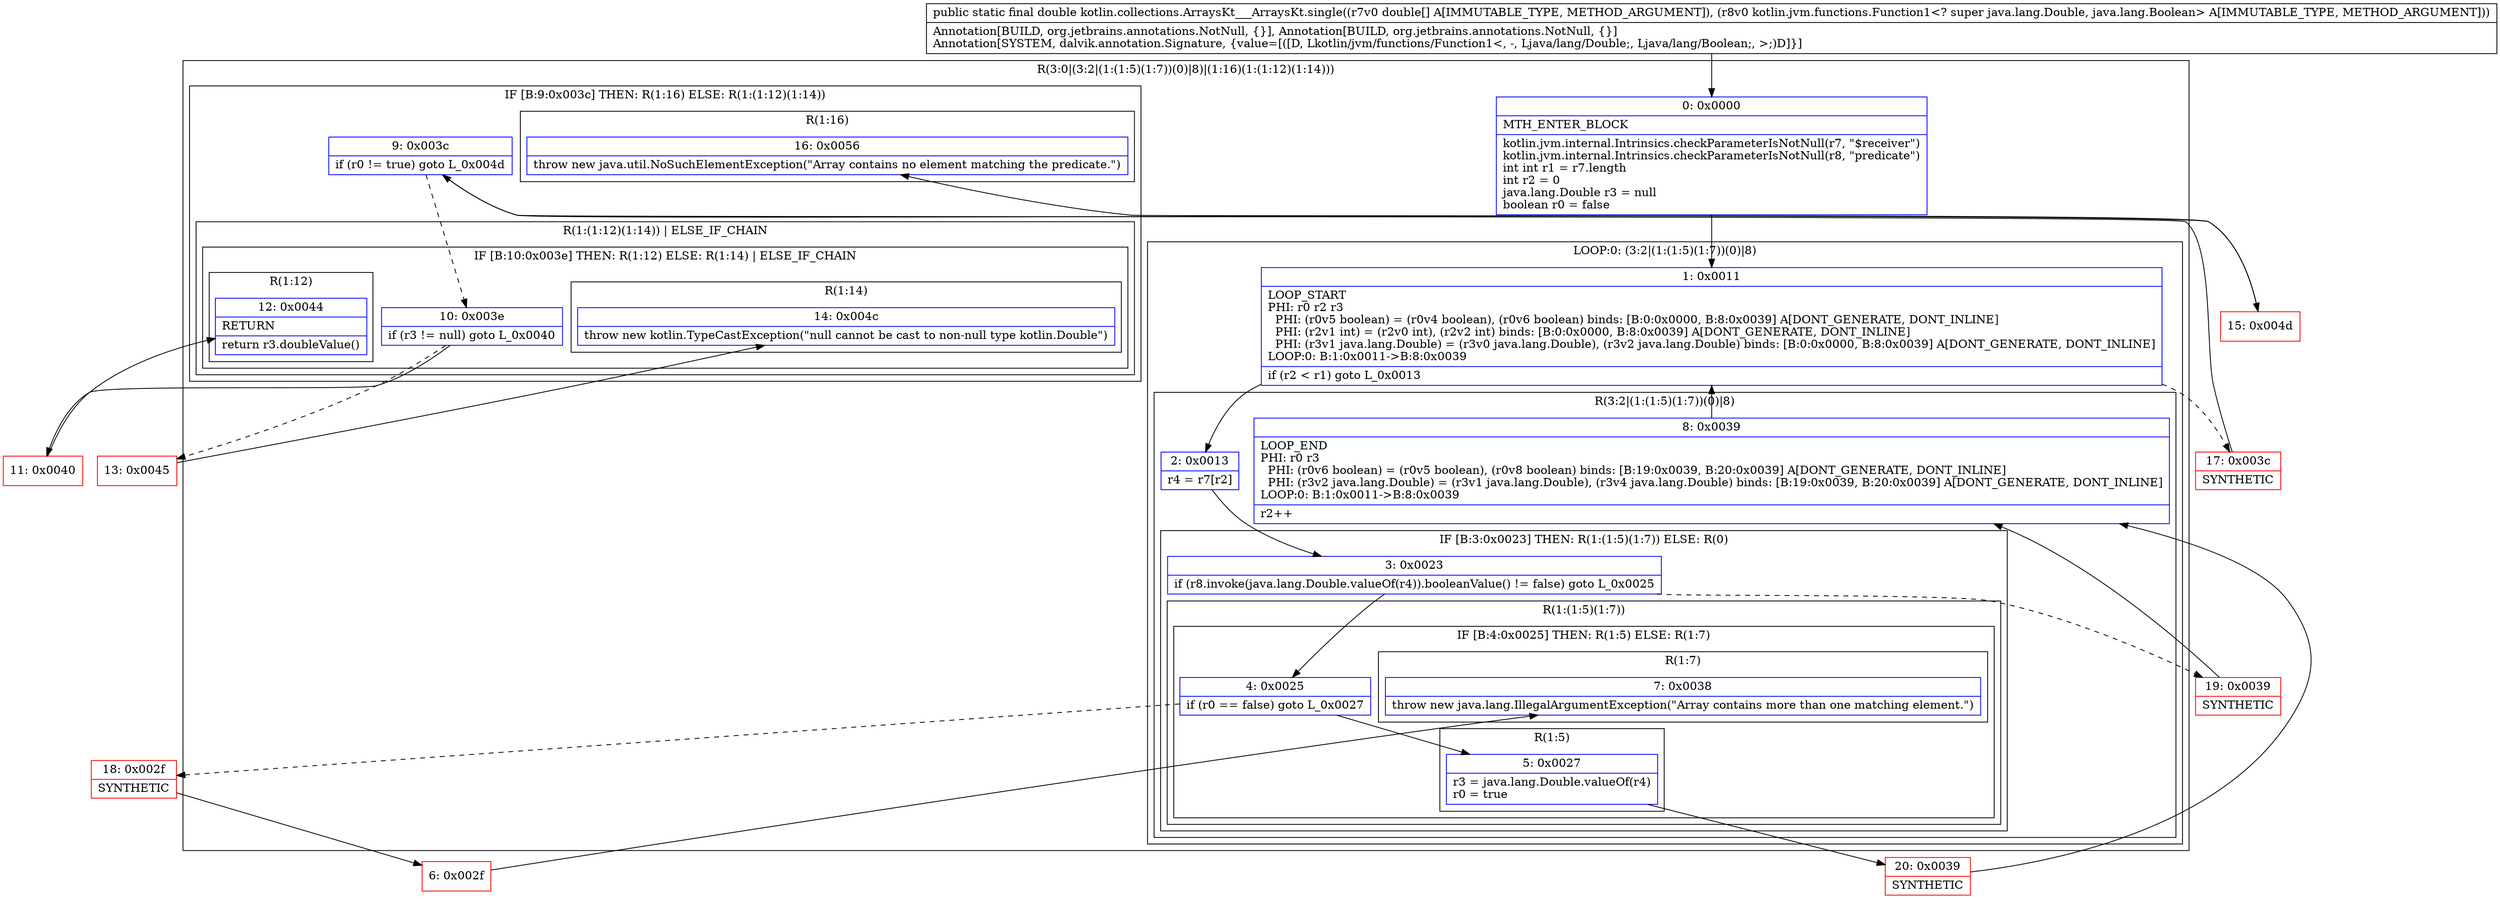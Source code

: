 digraph "CFG forkotlin.collections.ArraysKt___ArraysKt.single([DLkotlin\/jvm\/functions\/Function1;)D" {
subgraph cluster_Region_2096020945 {
label = "R(3:0|(3:2|(1:(1:5)(1:7))(0)|8)|(1:16)(1:(1:12)(1:14)))";
node [shape=record,color=blue];
Node_0 [shape=record,label="{0\:\ 0x0000|MTH_ENTER_BLOCK\l|kotlin.jvm.internal.Intrinsics.checkParameterIsNotNull(r7, \"$receiver\")\lkotlin.jvm.internal.Intrinsics.checkParameterIsNotNull(r8, \"predicate\")\lint int r1 = r7.length\lint r2 = 0\ljava.lang.Double r3 = null\lboolean r0 = false\l}"];
subgraph cluster_LoopRegion_1285441039 {
label = "LOOP:0: (3:2|(1:(1:5)(1:7))(0)|8)";
node [shape=record,color=blue];
Node_1 [shape=record,label="{1\:\ 0x0011|LOOP_START\lPHI: r0 r2 r3 \l  PHI: (r0v5 boolean) = (r0v4 boolean), (r0v6 boolean) binds: [B:0:0x0000, B:8:0x0039] A[DONT_GENERATE, DONT_INLINE]\l  PHI: (r2v1 int) = (r2v0 int), (r2v2 int) binds: [B:0:0x0000, B:8:0x0039] A[DONT_GENERATE, DONT_INLINE]\l  PHI: (r3v1 java.lang.Double) = (r3v0 java.lang.Double), (r3v2 java.lang.Double) binds: [B:0:0x0000, B:8:0x0039] A[DONT_GENERATE, DONT_INLINE]\lLOOP:0: B:1:0x0011\-\>B:8:0x0039\l|if (r2 \< r1) goto L_0x0013\l}"];
subgraph cluster_Region_310169576 {
label = "R(3:2|(1:(1:5)(1:7))(0)|8)";
node [shape=record,color=blue];
Node_2 [shape=record,label="{2\:\ 0x0013|r4 = r7[r2]\l}"];
subgraph cluster_IfRegion_130332496 {
label = "IF [B:3:0x0023] THEN: R(1:(1:5)(1:7)) ELSE: R(0)";
node [shape=record,color=blue];
Node_3 [shape=record,label="{3\:\ 0x0023|if (r8.invoke(java.lang.Double.valueOf(r4)).booleanValue() != false) goto L_0x0025\l}"];
subgraph cluster_Region_339960667 {
label = "R(1:(1:5)(1:7))";
node [shape=record,color=blue];
subgraph cluster_IfRegion_1420540986 {
label = "IF [B:4:0x0025] THEN: R(1:5) ELSE: R(1:7)";
node [shape=record,color=blue];
Node_4 [shape=record,label="{4\:\ 0x0025|if (r0 == false) goto L_0x0027\l}"];
subgraph cluster_Region_2102047383 {
label = "R(1:5)";
node [shape=record,color=blue];
Node_5 [shape=record,label="{5\:\ 0x0027|r3 = java.lang.Double.valueOf(r4)\lr0 = true\l}"];
}
subgraph cluster_Region_689722164 {
label = "R(1:7)";
node [shape=record,color=blue];
Node_7 [shape=record,label="{7\:\ 0x0038|throw new java.lang.IllegalArgumentException(\"Array contains more than one matching element.\")\l}"];
}
}
}
subgraph cluster_Region_386713126 {
label = "R(0)";
node [shape=record,color=blue];
}
}
Node_8 [shape=record,label="{8\:\ 0x0039|LOOP_END\lPHI: r0 r3 \l  PHI: (r0v6 boolean) = (r0v5 boolean), (r0v8 boolean) binds: [B:19:0x0039, B:20:0x0039] A[DONT_GENERATE, DONT_INLINE]\l  PHI: (r3v2 java.lang.Double) = (r3v1 java.lang.Double), (r3v4 java.lang.Double) binds: [B:19:0x0039, B:20:0x0039] A[DONT_GENERATE, DONT_INLINE]\lLOOP:0: B:1:0x0011\-\>B:8:0x0039\l|r2++\l}"];
}
}
subgraph cluster_IfRegion_2094883378 {
label = "IF [B:9:0x003c] THEN: R(1:16) ELSE: R(1:(1:12)(1:14))";
node [shape=record,color=blue];
Node_9 [shape=record,label="{9\:\ 0x003c|if (r0 != true) goto L_0x004d\l}"];
subgraph cluster_Region_894475680 {
label = "R(1:16)";
node [shape=record,color=blue];
Node_16 [shape=record,label="{16\:\ 0x0056|throw new java.util.NoSuchElementException(\"Array contains no element matching the predicate.\")\l}"];
}
subgraph cluster_Region_981887466 {
label = "R(1:(1:12)(1:14)) | ELSE_IF_CHAIN\l";
node [shape=record,color=blue];
subgraph cluster_IfRegion_701830280 {
label = "IF [B:10:0x003e] THEN: R(1:12) ELSE: R(1:14) | ELSE_IF_CHAIN\l";
node [shape=record,color=blue];
Node_10 [shape=record,label="{10\:\ 0x003e|if (r3 != null) goto L_0x0040\l}"];
subgraph cluster_Region_542909526 {
label = "R(1:12)";
node [shape=record,color=blue];
Node_12 [shape=record,label="{12\:\ 0x0044|RETURN\l|return r3.doubleValue()\l}"];
}
subgraph cluster_Region_1908938877 {
label = "R(1:14)";
node [shape=record,color=blue];
Node_14 [shape=record,label="{14\:\ 0x004c|throw new kotlin.TypeCastException(\"null cannot be cast to non\-null type kotlin.Double\")\l}"];
}
}
}
}
}
Node_6 [shape=record,color=red,label="{6\:\ 0x002f}"];
Node_11 [shape=record,color=red,label="{11\:\ 0x0040}"];
Node_13 [shape=record,color=red,label="{13\:\ 0x0045}"];
Node_15 [shape=record,color=red,label="{15\:\ 0x004d}"];
Node_17 [shape=record,color=red,label="{17\:\ 0x003c|SYNTHETIC\l}"];
Node_18 [shape=record,color=red,label="{18\:\ 0x002f|SYNTHETIC\l}"];
Node_19 [shape=record,color=red,label="{19\:\ 0x0039|SYNTHETIC\l}"];
Node_20 [shape=record,color=red,label="{20\:\ 0x0039|SYNTHETIC\l}"];
MethodNode[shape=record,label="{public static final double kotlin.collections.ArraysKt___ArraysKt.single((r7v0 double[] A[IMMUTABLE_TYPE, METHOD_ARGUMENT]), (r8v0 kotlin.jvm.functions.Function1\<? super java.lang.Double, java.lang.Boolean\> A[IMMUTABLE_TYPE, METHOD_ARGUMENT]))  | Annotation[BUILD, org.jetbrains.annotations.NotNull, \{\}], Annotation[BUILD, org.jetbrains.annotations.NotNull, \{\}]\lAnnotation[SYSTEM, dalvik.annotation.Signature, \{value=[([D, Lkotlin\/jvm\/functions\/Function1\<, \-, Ljava\/lang\/Double;, Ljava\/lang\/Boolean;, \>;)D]\}]\l}"];
MethodNode -> Node_0;
Node_0 -> Node_1;
Node_1 -> Node_2;
Node_1 -> Node_17[style=dashed];
Node_2 -> Node_3;
Node_3 -> Node_4;
Node_3 -> Node_19[style=dashed];
Node_4 -> Node_5;
Node_4 -> Node_18[style=dashed];
Node_5 -> Node_20;
Node_8 -> Node_1;
Node_9 -> Node_10[style=dashed];
Node_9 -> Node_15;
Node_10 -> Node_11;
Node_10 -> Node_13[style=dashed];
Node_6 -> Node_7;
Node_11 -> Node_12;
Node_13 -> Node_14;
Node_15 -> Node_16;
Node_17 -> Node_9;
Node_18 -> Node_6;
Node_19 -> Node_8;
Node_20 -> Node_8;
}


